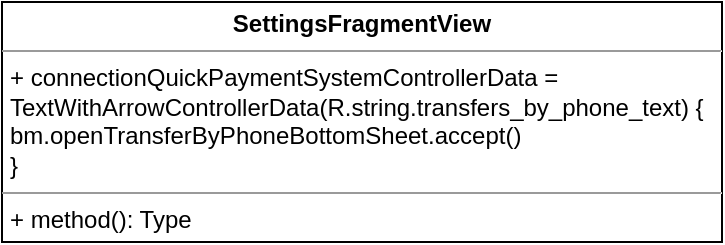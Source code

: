 <mxfile version="16.4.5" type="github">
  <diagram id="cNkFX97jJLte84PRHotk" name="Page-1">
    <mxGraphModel dx="813" dy="417" grid="1" gridSize="10" guides="1" tooltips="1" connect="1" arrows="1" fold="1" page="1" pageScale="1" pageWidth="850" pageHeight="1100" math="0" shadow="0">
      <root>
        <mxCell id="0" />
        <mxCell id="1" parent="0" />
        <mxCell id="yCn2evbuxmwkfyVNQuLm-1" value="&lt;p style=&quot;margin: 0px ; margin-top: 4px ; text-align: center&quot;&gt;&lt;b&gt;SettingsFragmentView&lt;/b&gt;&lt;/p&gt;&lt;hr size=&quot;1&quot;&gt;&lt;p style=&quot;margin: 0px ; margin-left: 4px&quot;&gt;+ connectionQuickPaymentSystemControllerData =&lt;/p&gt;&lt;p style=&quot;margin: 0px ; margin-left: 4px&quot;&gt;TextWithArrowControllerData(R.string.transfers_by_phone_text) { &lt;br&gt;&lt;/p&gt;&lt;p style=&quot;margin: 0px ; margin-left: 4px&quot;&gt;bm.openTransferByPhoneBottomSheet.accept()&lt;br&gt;&lt;/p&gt;&lt;p style=&quot;margin: 0px ; margin-left: 4px&quot;&gt;}&lt;br&gt;&lt;/p&gt;&lt;hr size=&quot;1&quot;&gt;&lt;p style=&quot;margin: 0px ; margin-left: 4px&quot;&gt;+ method(): Type&lt;/p&gt;" style="verticalAlign=top;align=left;overflow=fill;fontSize=12;fontFamily=Helvetica;html=1;" vertex="1" parent="1">
          <mxGeometry x="40" y="40" width="360" height="120" as="geometry" />
        </mxCell>
      </root>
    </mxGraphModel>
  </diagram>
</mxfile>
